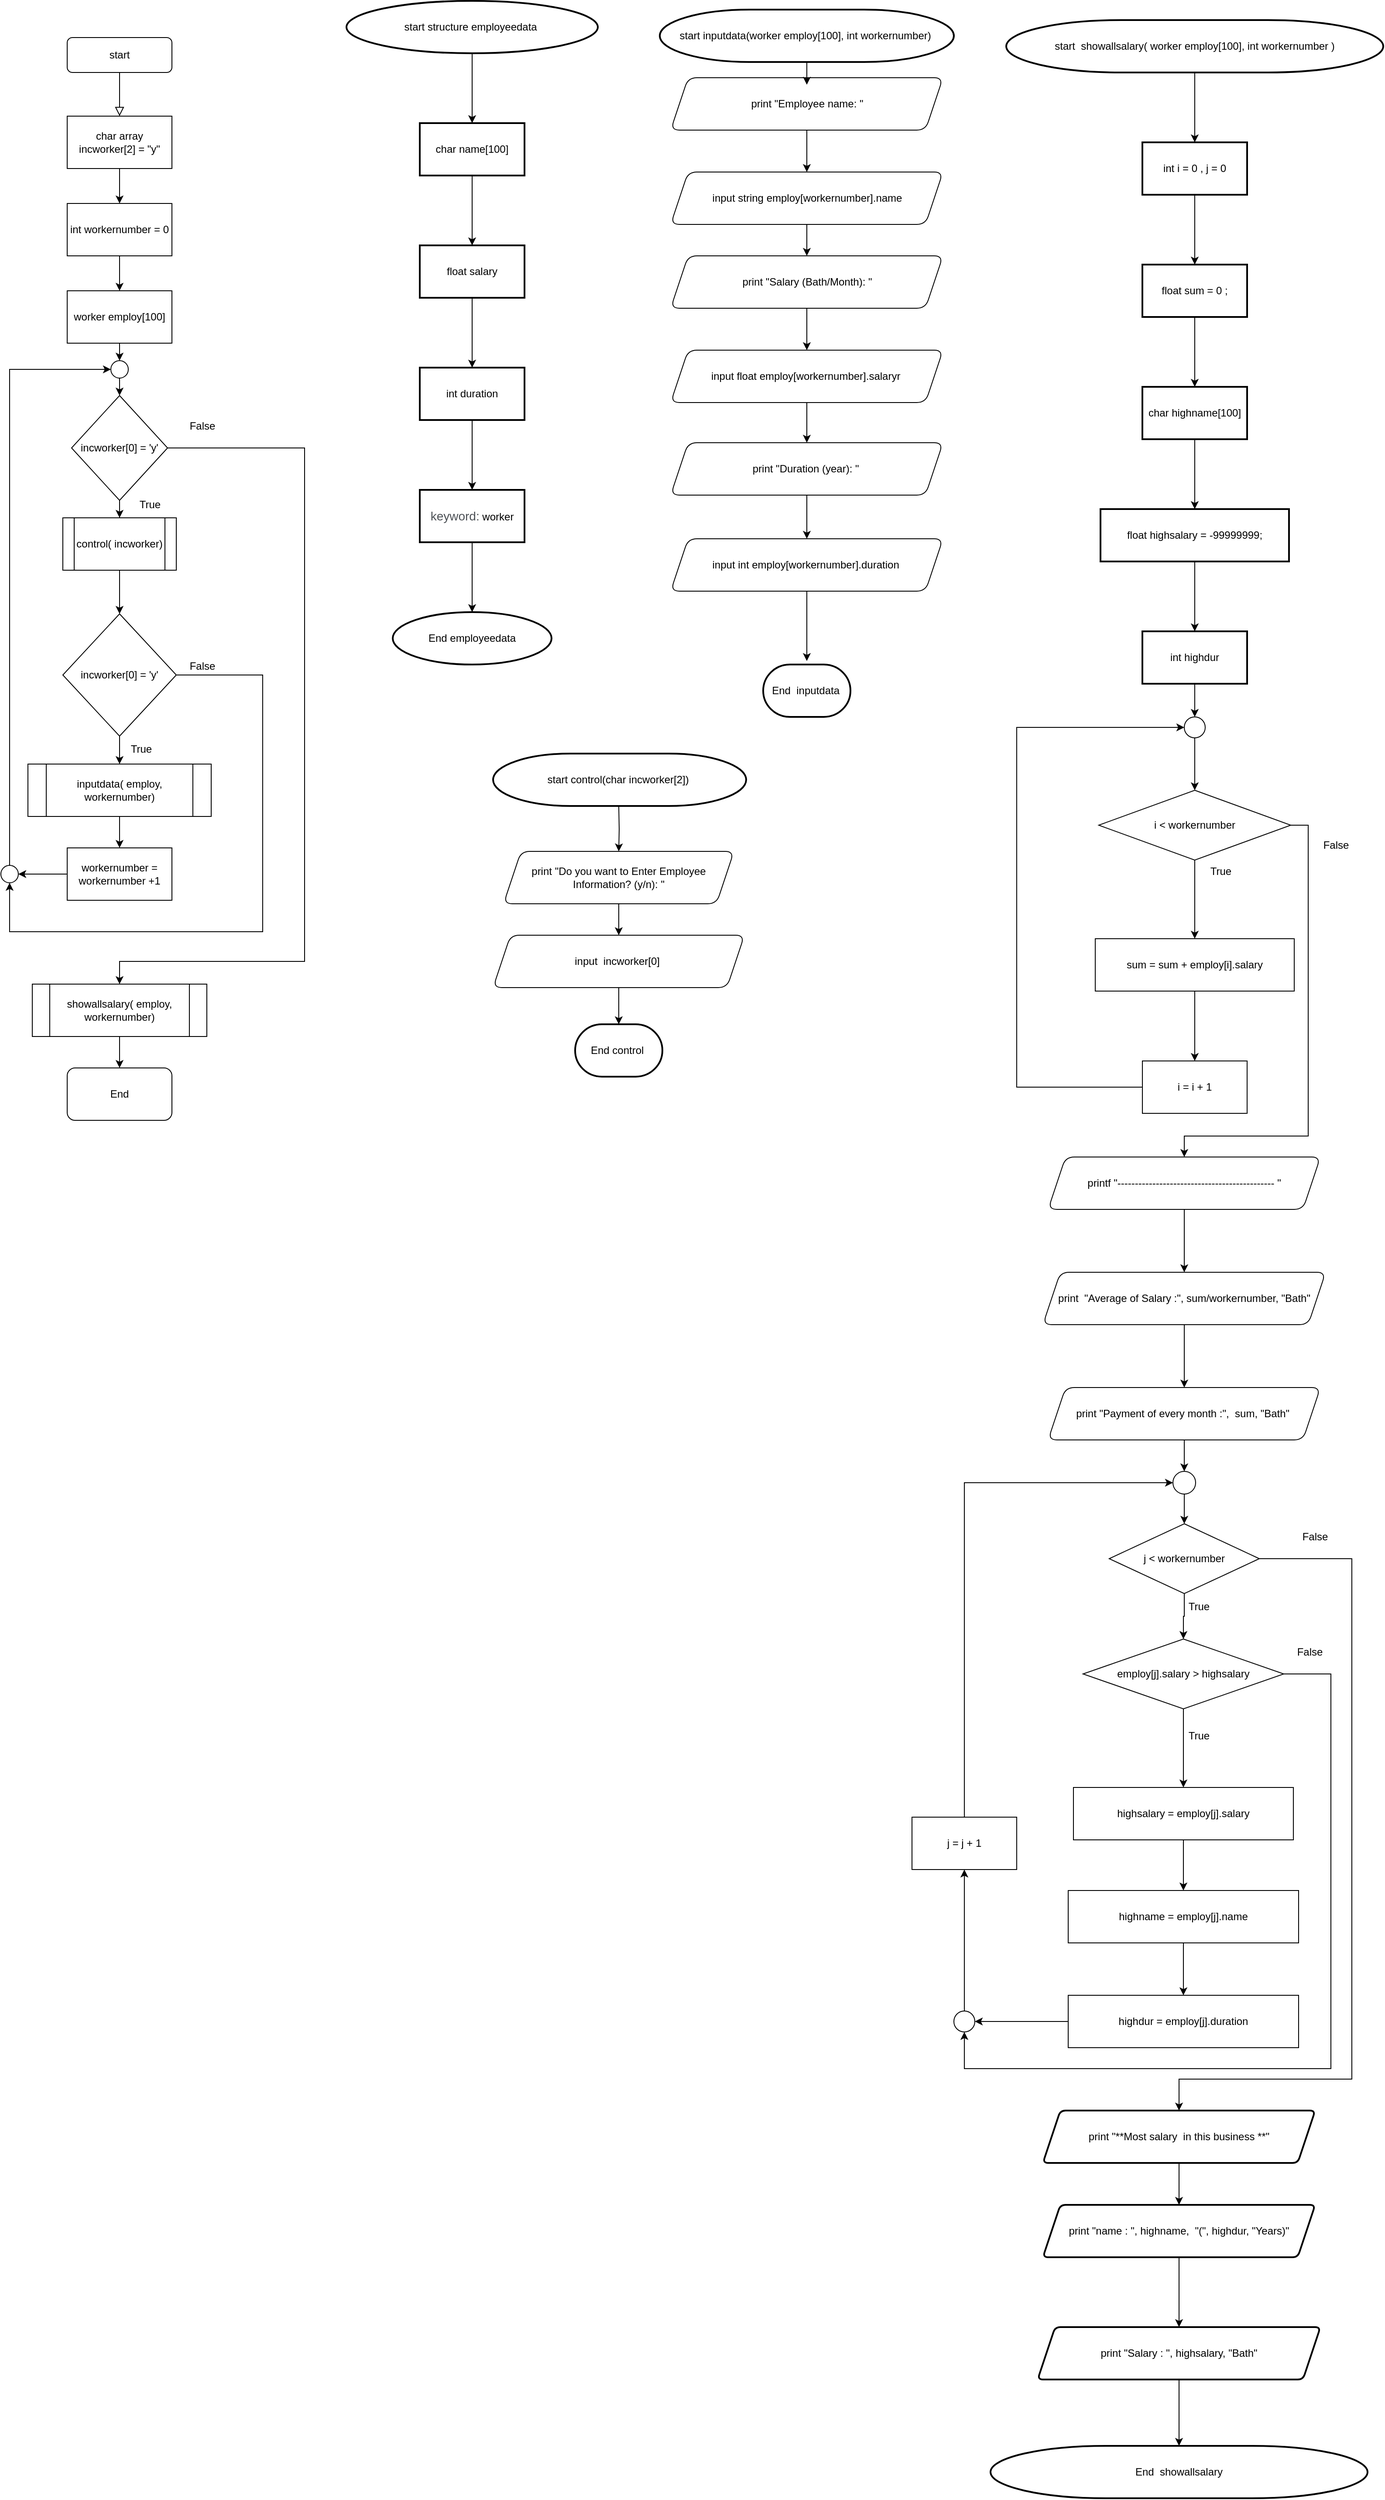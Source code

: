 <mxfile version="20.3.1" type="device"><diagram id="C5RBs43oDa-KdzZeNtuy" name="Page-1"><mxGraphModel dx="3555" dy="1985" grid="1" gridSize="12" guides="1" tooltips="1" connect="1" arrows="1" fold="1" page="1" pageScale="1" pageWidth="827" pageHeight="1169" math="0" shadow="0"><root><mxCell id="WIyWlLk6GJQsqaUBKTNV-0"/><mxCell id="WIyWlLk6GJQsqaUBKTNV-1" parent="WIyWlLk6GJQsqaUBKTNV-0"/><mxCell id="WIyWlLk6GJQsqaUBKTNV-2" value="" style="rounded=0;html=1;jettySize=auto;orthogonalLoop=1;fontSize=11;endArrow=block;endFill=0;endSize=8;strokeWidth=1;shadow=0;labelBackgroundColor=none;edgeStyle=orthogonalEdgeStyle;" parent="WIyWlLk6GJQsqaUBKTNV-1" source="WIyWlLk6GJQsqaUBKTNV-3" edge="1"><mxGeometry relative="1" as="geometry"><mxPoint x="220" y="170" as="targetPoint"/></mxGeometry></mxCell><mxCell id="WIyWlLk6GJQsqaUBKTNV-3" value="start" style="rounded=1;whiteSpace=wrap;html=1;fontSize=12;glass=0;strokeWidth=1;shadow=0;" parent="WIyWlLk6GJQsqaUBKTNV-1" vertex="1"><mxGeometry x="160" y="80" width="120" height="40" as="geometry"/></mxCell><mxCell id="iXYYU69RRla3khhRd6c7-2" value="" style="edgeStyle=orthogonalEdgeStyle;rounded=0;orthogonalLoop=1;jettySize=auto;html=1;" parent="WIyWlLk6GJQsqaUBKTNV-1" source="iXYYU69RRla3khhRd6c7-0" edge="1"><mxGeometry relative="1" as="geometry"><mxPoint x="220" y="270" as="targetPoint"/></mxGeometry></mxCell><mxCell id="iXYYU69RRla3khhRd6c7-0" value="char array incworker[2] = &quot;y&quot;" style="rounded=0;whiteSpace=wrap;html=1;" parent="WIyWlLk6GJQsqaUBKTNV-1" vertex="1"><mxGeometry x="160" y="170" width="120" height="60" as="geometry"/></mxCell><mxCell id="iXYYU69RRla3khhRd6c7-6" value="" style="edgeStyle=orthogonalEdgeStyle;rounded=0;orthogonalLoop=1;jettySize=auto;html=1;" parent="WIyWlLk6GJQsqaUBKTNV-1" source="iXYYU69RRla3khhRd6c7-3" target="iXYYU69RRla3khhRd6c7-5" edge="1"><mxGeometry relative="1" as="geometry"/></mxCell><mxCell id="iXYYU69RRla3khhRd6c7-3" value="int workernumber = 0" style="whiteSpace=wrap;html=1;rounded=0;" parent="WIyWlLk6GJQsqaUBKTNV-1" vertex="1"><mxGeometry x="160" y="270" width="120" height="60" as="geometry"/></mxCell><mxCell id="iXYYU69RRla3khhRd6c7-5" value="worker employ[100]" style="whiteSpace=wrap;html=1;rounded=0;" parent="WIyWlLk6GJQsqaUBKTNV-1" vertex="1"><mxGeometry x="160" y="370" width="120" height="60" as="geometry"/></mxCell><mxCell id="iXYYU69RRla3khhRd6c7-12" value="" style="edgeStyle=orthogonalEdgeStyle;rounded=0;orthogonalLoop=1;jettySize=auto;html=1;" parent="WIyWlLk6GJQsqaUBKTNV-1" source="iXYYU69RRla3khhRd6c7-9" target="iXYYU69RRla3khhRd6c7-11" edge="1"><mxGeometry relative="1" as="geometry"/></mxCell><mxCell id="iXYYU69RRla3khhRd6c7-401" style="edgeStyle=orthogonalEdgeStyle;rounded=0;orthogonalLoop=1;jettySize=auto;html=1;exitX=1;exitY=0.5;exitDx=0;exitDy=0;entryX=0.5;entryY=0;entryDx=0;entryDy=0;" parent="WIyWlLk6GJQsqaUBKTNV-1" source="iXYYU69RRla3khhRd6c7-9" target="iXYYU69RRla3khhRd6c7-380" edge="1"><mxGeometry relative="1" as="geometry"><mxPoint x="230" y="1138" as="targetPoint"/><Array as="points"><mxPoint x="432" y="550"/><mxPoint x="432" y="1138"/><mxPoint x="220" y="1138"/></Array></mxGeometry></mxCell><mxCell id="iXYYU69RRla3khhRd6c7-9" value="incworker[0] = 'y'" style="rhombus;whiteSpace=wrap;html=1;rounded=0;" parent="WIyWlLk6GJQsqaUBKTNV-1" vertex="1"><mxGeometry x="165" y="490" width="110" height="120" as="geometry"/></mxCell><mxCell id="iXYYU69RRla3khhRd6c7-27" value="" style="edgeStyle=orthogonalEdgeStyle;rounded=0;orthogonalLoop=1;jettySize=auto;html=1;" parent="WIyWlLk6GJQsqaUBKTNV-1" source="iXYYU69RRla3khhRd6c7-11" target="iXYYU69RRla3khhRd6c7-26" edge="1"><mxGeometry relative="1" as="geometry"/></mxCell><mxCell id="iXYYU69RRla3khhRd6c7-11" value="control( incworker)" style="shape=process;whiteSpace=wrap;html=1;backgroundOutline=1;rounded=0;" parent="WIyWlLk6GJQsqaUBKTNV-1" vertex="1"><mxGeometry x="155" y="630" width="130" height="60" as="geometry"/></mxCell><mxCell id="iXYYU69RRla3khhRd6c7-17" value="" style="ellipse;whiteSpace=wrap;html=1;" parent="WIyWlLk6GJQsqaUBKTNV-1" vertex="1"><mxGeometry x="210" y="450" width="20" height="20" as="geometry"/></mxCell><mxCell id="iXYYU69RRla3khhRd6c7-19" value="" style="endArrow=classic;html=1;rounded=0;exitX=0.5;exitY=1;exitDx=0;exitDy=0;entryX=0.5;entryY=0;entryDx=0;entryDy=0;" parent="WIyWlLk6GJQsqaUBKTNV-1" source="iXYYU69RRla3khhRd6c7-5" target="iXYYU69RRla3khhRd6c7-17" edge="1"><mxGeometry width="50" height="50" relative="1" as="geometry"><mxPoint x="270" y="480" as="sourcePoint"/><mxPoint x="320" y="430" as="targetPoint"/></mxGeometry></mxCell><mxCell id="iXYYU69RRla3khhRd6c7-20" value="" style="endArrow=classic;html=1;rounded=0;exitX=0.5;exitY=1;exitDx=0;exitDy=0;entryX=0.5;entryY=0;entryDx=0;entryDy=0;" parent="WIyWlLk6GJQsqaUBKTNV-1" source="iXYYU69RRla3khhRd6c7-17" target="iXYYU69RRla3khhRd6c7-9" edge="1"><mxGeometry width="50" height="50" relative="1" as="geometry"><mxPoint x="220" y="550" as="sourcePoint"/><mxPoint x="270" y="500" as="targetPoint"/></mxGeometry></mxCell><mxCell id="iXYYU69RRla3khhRd6c7-29" value="" style="edgeStyle=orthogonalEdgeStyle;rounded=0;orthogonalLoop=1;jettySize=auto;html=1;" parent="WIyWlLk6GJQsqaUBKTNV-1" source="iXYYU69RRla3khhRd6c7-26" target="iXYYU69RRla3khhRd6c7-28" edge="1"><mxGeometry relative="1" as="geometry"/></mxCell><mxCell id="iXYYU69RRla3khhRd6c7-395" style="edgeStyle=orthogonalEdgeStyle;rounded=0;orthogonalLoop=1;jettySize=auto;html=1;exitX=1;exitY=0.5;exitDx=0;exitDy=0;entryX=0.5;entryY=1;entryDx=0;entryDy=0;" parent="WIyWlLk6GJQsqaUBKTNV-1" source="iXYYU69RRla3khhRd6c7-26" target="iXYYU69RRla3khhRd6c7-388" edge="1"><mxGeometry relative="1" as="geometry"><Array as="points"><mxPoint x="384" y="810"/><mxPoint x="384" y="1104"/><mxPoint x="94" y="1104"/></Array></mxGeometry></mxCell><mxCell id="iXYYU69RRla3khhRd6c7-26" value="incworker[0] = 'y'" style="rhombus;whiteSpace=wrap;html=1;rounded=0;" parent="WIyWlLk6GJQsqaUBKTNV-1" vertex="1"><mxGeometry x="155" y="740" width="130" height="140" as="geometry"/></mxCell><mxCell id="iXYYU69RRla3khhRd6c7-372" value="" style="edgeStyle=orthogonalEdgeStyle;rounded=0;orthogonalLoop=1;jettySize=auto;html=1;" parent="WIyWlLk6GJQsqaUBKTNV-1" source="iXYYU69RRla3khhRd6c7-28" target="iXYYU69RRla3khhRd6c7-371" edge="1"><mxGeometry relative="1" as="geometry"/></mxCell><mxCell id="iXYYU69RRla3khhRd6c7-28" value="inputdata( employ, workernumber)" style="shape=process;whiteSpace=wrap;html=1;backgroundOutline=1;rounded=0;" parent="WIyWlLk6GJQsqaUBKTNV-1" vertex="1"><mxGeometry x="115" y="912" width="210" height="60" as="geometry"/></mxCell><mxCell id="iXYYU69RRla3khhRd6c7-394" value="" style="edgeStyle=orthogonalEdgeStyle;rounded=0;orthogonalLoop=1;jettySize=auto;html=1;" parent="WIyWlLk6GJQsqaUBKTNV-1" source="iXYYU69RRla3khhRd6c7-371" target="iXYYU69RRla3khhRd6c7-388" edge="1"><mxGeometry relative="1" as="geometry"/></mxCell><mxCell id="iXYYU69RRla3khhRd6c7-371" value="workernumber = workernumber +1" style="whiteSpace=wrap;html=1;rounded=0;" parent="WIyWlLk6GJQsqaUBKTNV-1" vertex="1"><mxGeometry x="160" y="1008" width="120" height="60" as="geometry"/></mxCell><mxCell id="iXYYU69RRla3khhRd6c7-383" value="" style="edgeStyle=orthogonalEdgeStyle;rounded=0;orthogonalLoop=1;jettySize=auto;html=1;" parent="WIyWlLk6GJQsqaUBKTNV-1" source="iXYYU69RRla3khhRd6c7-380" target="iXYYU69RRla3khhRd6c7-382" edge="1"><mxGeometry relative="1" as="geometry"/></mxCell><mxCell id="iXYYU69RRla3khhRd6c7-380" value="showallsalary( employ, workernumber)" style="shape=process;whiteSpace=wrap;html=1;backgroundOutline=1;" parent="WIyWlLk6GJQsqaUBKTNV-1" vertex="1"><mxGeometry x="120" y="1164" width="200" height="60" as="geometry"/></mxCell><mxCell id="iXYYU69RRla3khhRd6c7-382" value="End" style="rounded=1;whiteSpace=wrap;html=1;" parent="WIyWlLk6GJQsqaUBKTNV-1" vertex="1"><mxGeometry x="160" y="1260" width="120" height="60" as="geometry"/></mxCell><mxCell id="iXYYU69RRla3khhRd6c7-396" style="edgeStyle=orthogonalEdgeStyle;rounded=0;orthogonalLoop=1;jettySize=auto;html=1;exitX=0.5;exitY=0;exitDx=0;exitDy=0;entryX=0;entryY=0.5;entryDx=0;entryDy=0;" parent="WIyWlLk6GJQsqaUBKTNV-1" source="iXYYU69RRla3khhRd6c7-388" target="iXYYU69RRla3khhRd6c7-17" edge="1"><mxGeometry relative="1" as="geometry"/></mxCell><mxCell id="iXYYU69RRla3khhRd6c7-388" value="" style="ellipse;whiteSpace=wrap;html=1;" parent="WIyWlLk6GJQsqaUBKTNV-1" vertex="1"><mxGeometry x="84" y="1028" width="20" height="20" as="geometry"/></mxCell><mxCell id="iXYYU69RRla3khhRd6c7-407" value="" style="edgeStyle=orthogonalEdgeStyle;rounded=0;orthogonalLoop=1;jettySize=auto;html=1;" parent="WIyWlLk6GJQsqaUBKTNV-1" target="iXYYU69RRla3khhRd6c7-406" edge="1"><mxGeometry relative="1" as="geometry"><mxPoint x="792" y="960" as="sourcePoint"/></mxGeometry></mxCell><mxCell id="iXYYU69RRla3khhRd6c7-409" value="" style="edgeStyle=orthogonalEdgeStyle;rounded=0;orthogonalLoop=1;jettySize=auto;html=1;" parent="WIyWlLk6GJQsqaUBKTNV-1" source="iXYYU69RRla3khhRd6c7-406" target="iXYYU69RRla3khhRd6c7-408" edge="1"><mxGeometry relative="1" as="geometry"/></mxCell><mxCell id="iXYYU69RRla3khhRd6c7-406" value="print &quot;Do you want to Enter Employee Information? (y/n): &quot;" style="shape=parallelogram;perimeter=parallelogramPerimeter;whiteSpace=wrap;html=1;fixedSize=1;rounded=1;" parent="WIyWlLk6GJQsqaUBKTNV-1" vertex="1"><mxGeometry x="660" y="1012" width="264" height="60" as="geometry"/></mxCell><mxCell id="iXYYU69RRla3khhRd6c7-411" value="" style="edgeStyle=orthogonalEdgeStyle;rounded=0;orthogonalLoop=1;jettySize=auto;html=1;" parent="WIyWlLk6GJQsqaUBKTNV-1" source="iXYYU69RRla3khhRd6c7-408" edge="1"><mxGeometry relative="1" as="geometry"><mxPoint x="792" y="1210" as="targetPoint"/></mxGeometry></mxCell><mxCell id="iXYYU69RRla3khhRd6c7-408" value="input&amp;nbsp; incworker[0]&amp;nbsp;" style="shape=parallelogram;perimeter=parallelogramPerimeter;whiteSpace=wrap;html=1;fixedSize=1;rounded=1;" parent="WIyWlLk6GJQsqaUBKTNV-1" vertex="1"><mxGeometry x="648" y="1108" width="288" height="60" as="geometry"/></mxCell><mxCell id="iXYYU69RRla3khhRd6c7-424" value="" style="edgeStyle=orthogonalEdgeStyle;rounded=0;orthogonalLoop=1;jettySize=auto;html=1;" parent="WIyWlLk6GJQsqaUBKTNV-1" source="iXYYU69RRla3khhRd6c7-415" target="iXYYU69RRla3khhRd6c7-419" edge="1"><mxGeometry relative="1" as="geometry"/></mxCell><mxCell id="iXYYU69RRla3khhRd6c7-415" value="&lt;span style=&quot;&quot;&gt;&#9;&lt;/span&gt;print &quot;Employee name: &quot;" style="shape=parallelogram;perimeter=parallelogramPerimeter;whiteSpace=wrap;html=1;fixedSize=1;rounded=1;" parent="WIyWlLk6GJQsqaUBKTNV-1" vertex="1"><mxGeometry x="851.5" y="126" width="312" height="60" as="geometry"/></mxCell><mxCell id="iXYYU69RRla3khhRd6c7-425" value="" style="edgeStyle=orthogonalEdgeStyle;rounded=0;orthogonalLoop=1;jettySize=auto;html=1;" parent="WIyWlLk6GJQsqaUBKTNV-1" source="iXYYU69RRla3khhRd6c7-419" target="iXYYU69RRla3khhRd6c7-420" edge="1"><mxGeometry relative="1" as="geometry"/></mxCell><mxCell id="iXYYU69RRla3khhRd6c7-419" value="input string employ[workernumber].name" style="shape=parallelogram;perimeter=parallelogramPerimeter;whiteSpace=wrap;html=1;fixedSize=1;rounded=1;" parent="WIyWlLk6GJQsqaUBKTNV-1" vertex="1"><mxGeometry x="851.5" y="234" width="312" height="60" as="geometry"/></mxCell><mxCell id="iXYYU69RRla3khhRd6c7-426" value="" style="edgeStyle=orthogonalEdgeStyle;rounded=0;orthogonalLoop=1;jettySize=auto;html=1;" parent="WIyWlLk6GJQsqaUBKTNV-1" source="iXYYU69RRla3khhRd6c7-420" target="iXYYU69RRla3khhRd6c7-421" edge="1"><mxGeometry relative="1" as="geometry"/></mxCell><mxCell id="iXYYU69RRla3khhRd6c7-420" value="&lt;span style=&quot;&quot;&gt;&#9;&lt;/span&gt;print &quot;Salary (Bath/Month): &quot;" style="shape=parallelogram;perimeter=parallelogramPerimeter;whiteSpace=wrap;html=1;fixedSize=1;rounded=1;" parent="WIyWlLk6GJQsqaUBKTNV-1" vertex="1"><mxGeometry x="851.5" y="330" width="312" height="60" as="geometry"/></mxCell><mxCell id="iXYYU69RRla3khhRd6c7-427" value="" style="edgeStyle=orthogonalEdgeStyle;rounded=0;orthogonalLoop=1;jettySize=auto;html=1;" parent="WIyWlLk6GJQsqaUBKTNV-1" source="iXYYU69RRla3khhRd6c7-421" target="iXYYU69RRla3khhRd6c7-422" edge="1"><mxGeometry relative="1" as="geometry"/></mxCell><mxCell id="iXYYU69RRla3khhRd6c7-421" value="input float employ[workernumber].salaryr&amp;nbsp;" style="shape=parallelogram;perimeter=parallelogramPerimeter;whiteSpace=wrap;html=1;fixedSize=1;rounded=1;" parent="WIyWlLk6GJQsqaUBKTNV-1" vertex="1"><mxGeometry x="851.5" y="438" width="312" height="60" as="geometry"/></mxCell><mxCell id="iXYYU69RRla3khhRd6c7-428" value="" style="edgeStyle=orthogonalEdgeStyle;rounded=0;orthogonalLoop=1;jettySize=auto;html=1;" parent="WIyWlLk6GJQsqaUBKTNV-1" source="iXYYU69RRla3khhRd6c7-422" target="iXYYU69RRla3khhRd6c7-423" edge="1"><mxGeometry relative="1" as="geometry"/></mxCell><mxCell id="iXYYU69RRla3khhRd6c7-422" value="&lt;span style=&quot;&quot;&gt;&#9;&lt;/span&gt;print &quot;Duration (year): &quot;&amp;nbsp;" style="shape=parallelogram;perimeter=parallelogramPerimeter;whiteSpace=wrap;html=1;fixedSize=1;rounded=1;" parent="WIyWlLk6GJQsqaUBKTNV-1" vertex="1"><mxGeometry x="851.5" y="544" width="312" height="60" as="geometry"/></mxCell><mxCell id="iXYYU69RRla3khhRd6c7-430" value="" style="edgeStyle=orthogonalEdgeStyle;rounded=0;orthogonalLoop=1;jettySize=auto;html=1;" parent="WIyWlLk6GJQsqaUBKTNV-1" source="iXYYU69RRla3khhRd6c7-423" edge="1"><mxGeometry relative="1" as="geometry"><mxPoint x="1007.5" y="794" as="targetPoint"/></mxGeometry></mxCell><mxCell id="iXYYU69RRla3khhRd6c7-423" value="input int employ[workernumber].duration&amp;nbsp;" style="shape=parallelogram;perimeter=parallelogramPerimeter;whiteSpace=wrap;html=1;fixedSize=1;rounded=1;" parent="WIyWlLk6GJQsqaUBKTNV-1" vertex="1"><mxGeometry x="851.5" y="654" width="312" height="60" as="geometry"/></mxCell><mxCell id="iXYYU69RRla3khhRd6c7-431" value="End&amp;nbsp;&amp;nbsp;inputdata&amp;nbsp;" style="strokeWidth=2;html=1;shape=mxgraph.flowchart.terminator;whiteSpace=wrap;" parent="WIyWlLk6GJQsqaUBKTNV-1" vertex="1"><mxGeometry x="957.5" y="798" width="100" height="60" as="geometry"/></mxCell><mxCell id="iXYYU69RRla3khhRd6c7-442" value="" style="edgeStyle=orthogonalEdgeStyle;rounded=0;orthogonalLoop=1;jettySize=auto;html=1;" parent="WIyWlLk6GJQsqaUBKTNV-1" source="iXYYU69RRla3khhRd6c7-432" edge="1"><mxGeometry relative="1" as="geometry"><mxPoint x="1007.5" y="134" as="targetPoint"/></mxGeometry></mxCell><mxCell id="iXYYU69RRla3khhRd6c7-432" value="start&amp;nbsp;inputdata(worker employ[100], int workernumber)&amp;nbsp;" style="strokeWidth=2;html=1;shape=mxgraph.flowchart.terminator;whiteSpace=wrap;" parent="WIyWlLk6GJQsqaUBKTNV-1" vertex="1"><mxGeometry x="839" y="48" width="337" height="60" as="geometry"/></mxCell><mxCell id="iXYYU69RRla3khhRd6c7-433" value="start&amp;nbsp;control(char incworker[2])&amp;nbsp;" style="strokeWidth=2;html=1;shape=mxgraph.flowchart.terminator;whiteSpace=wrap;" parent="WIyWlLk6GJQsqaUBKTNV-1" vertex="1"><mxGeometry x="648" y="900" width="290" height="60" as="geometry"/></mxCell><mxCell id="iXYYU69RRla3khhRd6c7-434" value="End control&amp;nbsp;" style="strokeWidth=2;html=1;shape=mxgraph.flowchart.terminator;whiteSpace=wrap;" parent="WIyWlLk6GJQsqaUBKTNV-1" vertex="1"><mxGeometry x="742" y="1210" width="100" height="60" as="geometry"/></mxCell><mxCell id="iXYYU69RRla3khhRd6c7-447" value="" style="edgeStyle=orthogonalEdgeStyle;rounded=0;orthogonalLoop=1;jettySize=auto;html=1;" parent="WIyWlLk6GJQsqaUBKTNV-1" source="iXYYU69RRla3khhRd6c7-445" target="iXYYU69RRla3khhRd6c7-446" edge="1"><mxGeometry relative="1" as="geometry"/></mxCell><mxCell id="iXYYU69RRla3khhRd6c7-445" value="start&amp;nbsp;&lt;span style=&quot;color: rgba(0, 0, 0, 0); font-family: monospace; font-size: 0px; text-align: start;&quot;&gt;%3CmxGraphModel%3E%3Croot%3E%3CmxCell%20id%3D%220%22%2F%3E%3CmxCell%20id%3D%221%22%20parent%3D%220%22%2F%3E%3CmxCell%20id%3D%222%22%20value%3D%22start%26amp%3Bnbsp%3Binputdata(worker%20employ%5B100%5D%2C%20int%20workernumber)%26amp%3Bnbsp%3B%22%20style%3D%22strokeWidth%3D2%3Bhtml%3D1%3Bshape%3Dmxgraph.flowchart.terminator%3BwhiteSpace%3Dwrap%3B%22%20vertex%3D%221%22%20parent%3D%221%22%3E%3CmxGeometry%20x%3D%22743.5%22%20y%3D%2270%22%20width%3D%22337%22%20height%3D%2260%22%20as%3D%22geometry%22%2F%3E%3C%2FmxCell%3E%3C%2Froot%3E%3C%2FmxGraphModel%3E&lt;/span&gt;&amp;nbsp;showallsalary( worker employ[100], int workernumber )" style="strokeWidth=2;html=1;shape=mxgraph.flowchart.terminator;whiteSpace=wrap;" parent="WIyWlLk6GJQsqaUBKTNV-1" vertex="1"><mxGeometry x="1236" y="60" width="432" height="60" as="geometry"/></mxCell><mxCell id="iXYYU69RRla3khhRd6c7-449" value="" style="edgeStyle=orthogonalEdgeStyle;rounded=0;orthogonalLoop=1;jettySize=auto;html=1;" parent="WIyWlLk6GJQsqaUBKTNV-1" source="iXYYU69RRla3khhRd6c7-446" target="iXYYU69RRla3khhRd6c7-448" edge="1"><mxGeometry relative="1" as="geometry"/></mxCell><mxCell id="iXYYU69RRla3khhRd6c7-446" value="int i = 0 , j = 0" style="whiteSpace=wrap;html=1;strokeWidth=2;" parent="WIyWlLk6GJQsqaUBKTNV-1" vertex="1"><mxGeometry x="1392" y="200" width="120" height="60" as="geometry"/></mxCell><mxCell id="iXYYU69RRla3khhRd6c7-451" value="" style="edgeStyle=orthogonalEdgeStyle;rounded=0;orthogonalLoop=1;jettySize=auto;html=1;" parent="WIyWlLk6GJQsqaUBKTNV-1" source="iXYYU69RRla3khhRd6c7-448" target="iXYYU69RRla3khhRd6c7-450" edge="1"><mxGeometry relative="1" as="geometry"/></mxCell><mxCell id="iXYYU69RRla3khhRd6c7-448" value="float sum = 0 ;" style="whiteSpace=wrap;html=1;strokeWidth=2;" parent="WIyWlLk6GJQsqaUBKTNV-1" vertex="1"><mxGeometry x="1392" y="340" width="120" height="60" as="geometry"/></mxCell><mxCell id="iXYYU69RRla3khhRd6c7-453" value="" style="edgeStyle=orthogonalEdgeStyle;rounded=0;orthogonalLoop=1;jettySize=auto;html=1;" parent="WIyWlLk6GJQsqaUBKTNV-1" source="iXYYU69RRla3khhRd6c7-450" target="iXYYU69RRla3khhRd6c7-452" edge="1"><mxGeometry relative="1" as="geometry"/></mxCell><mxCell id="iXYYU69RRla3khhRd6c7-450" value="char highname[100]" style="whiteSpace=wrap;html=1;strokeWidth=2;" parent="WIyWlLk6GJQsqaUBKTNV-1" vertex="1"><mxGeometry x="1392" y="480" width="120" height="60" as="geometry"/></mxCell><mxCell id="iXYYU69RRla3khhRd6c7-455" value="" style="edgeStyle=orthogonalEdgeStyle;rounded=0;orthogonalLoop=1;jettySize=auto;html=1;" parent="WIyWlLk6GJQsqaUBKTNV-1" source="iXYYU69RRla3khhRd6c7-452" target="iXYYU69RRla3khhRd6c7-454" edge="1"><mxGeometry relative="1" as="geometry"/></mxCell><mxCell id="iXYYU69RRla3khhRd6c7-452" value="float highsalary = -99999999;" style="whiteSpace=wrap;html=1;strokeWidth=2;" parent="WIyWlLk6GJQsqaUBKTNV-1" vertex="1"><mxGeometry x="1344" y="620" width="216" height="60" as="geometry"/></mxCell><mxCell id="iXYYU69RRla3khhRd6c7-457" value="" style="edgeStyle=orthogonalEdgeStyle;rounded=0;orthogonalLoop=1;jettySize=auto;html=1;" parent="WIyWlLk6GJQsqaUBKTNV-1" source="iXYYU69RRla3khhRd6c7-454" target="iXYYU69RRla3khhRd6c7-456" edge="1"><mxGeometry relative="1" as="geometry"/></mxCell><mxCell id="iXYYU69RRla3khhRd6c7-454" value="int highdur" style="whiteSpace=wrap;html=1;strokeWidth=2;" parent="WIyWlLk6GJQsqaUBKTNV-1" vertex="1"><mxGeometry x="1392" y="760" width="120" height="60" as="geometry"/></mxCell><mxCell id="iXYYU69RRla3khhRd6c7-459" value="" style="edgeStyle=orthogonalEdgeStyle;rounded=0;orthogonalLoop=1;jettySize=auto;html=1;" parent="WIyWlLk6GJQsqaUBKTNV-1" source="iXYYU69RRla3khhRd6c7-456" target="iXYYU69RRla3khhRd6c7-458" edge="1"><mxGeometry relative="1" as="geometry"/></mxCell><mxCell id="iXYYU69RRla3khhRd6c7-456" value="" style="ellipse;whiteSpace=wrap;html=1;aspect=fixed;" parent="WIyWlLk6GJQsqaUBKTNV-1" vertex="1"><mxGeometry x="1440" y="858" width="24" height="24" as="geometry"/></mxCell><mxCell id="iXYYU69RRla3khhRd6c7-462" value="" style="edgeStyle=orthogonalEdgeStyle;rounded=0;orthogonalLoop=1;jettySize=auto;html=1;" parent="WIyWlLk6GJQsqaUBKTNV-1" source="iXYYU69RRla3khhRd6c7-458" target="iXYYU69RRla3khhRd6c7-461" edge="1"><mxGeometry relative="1" as="geometry"/></mxCell><mxCell id="iXYYU69RRla3khhRd6c7-468" style="edgeStyle=orthogonalEdgeStyle;rounded=0;orthogonalLoop=1;jettySize=auto;html=1;exitX=1;exitY=0.5;exitDx=0;exitDy=0;entryX=0.5;entryY=0;entryDx=0;entryDy=0;" parent="WIyWlLk6GJQsqaUBKTNV-1" source="iXYYU69RRla3khhRd6c7-458" target="iXYYU69RRla3khhRd6c7-467" edge="1"><mxGeometry relative="1" as="geometry"><Array as="points"><mxPoint x="1582" y="982"/><mxPoint x="1582" y="1338"/><mxPoint x="1440" y="1338"/></Array></mxGeometry></mxCell><mxCell id="iXYYU69RRla3khhRd6c7-458" value="i &amp;lt; workernumber" style="rhombus;whiteSpace=wrap;html=1;" parent="WIyWlLk6GJQsqaUBKTNV-1" vertex="1"><mxGeometry x="1342" y="942" width="220" height="80" as="geometry"/></mxCell><mxCell id="iXYYU69RRla3khhRd6c7-464" value="" style="edgeStyle=orthogonalEdgeStyle;rounded=0;orthogonalLoop=1;jettySize=auto;html=1;" parent="WIyWlLk6GJQsqaUBKTNV-1" source="iXYYU69RRla3khhRd6c7-461" target="iXYYU69RRla3khhRd6c7-463" edge="1"><mxGeometry relative="1" as="geometry"/></mxCell><mxCell id="iXYYU69RRla3khhRd6c7-461" value="sum = sum + employ[i].salary" style="whiteSpace=wrap;html=1;" parent="WIyWlLk6GJQsqaUBKTNV-1" vertex="1"><mxGeometry x="1338" y="1112" width="228" height="60" as="geometry"/></mxCell><mxCell id="iXYYU69RRla3khhRd6c7-466" style="edgeStyle=orthogonalEdgeStyle;rounded=0;orthogonalLoop=1;jettySize=auto;html=1;exitX=0;exitY=0.5;exitDx=0;exitDy=0;entryX=0;entryY=0.5;entryDx=0;entryDy=0;" parent="WIyWlLk6GJQsqaUBKTNV-1" source="iXYYU69RRla3khhRd6c7-463" target="iXYYU69RRla3khhRd6c7-456" edge="1"><mxGeometry relative="1" as="geometry"><Array as="points"><mxPoint x="1248" y="1282"/><mxPoint x="1248" y="870"/></Array></mxGeometry></mxCell><mxCell id="iXYYU69RRla3khhRd6c7-463" value="i = i + 1" style="whiteSpace=wrap;html=1;" parent="WIyWlLk6GJQsqaUBKTNV-1" vertex="1"><mxGeometry x="1392" y="1252" width="120" height="60" as="geometry"/></mxCell><mxCell id="iXYYU69RRla3khhRd6c7-470" value="" style="edgeStyle=orthogonalEdgeStyle;rounded=0;orthogonalLoop=1;jettySize=auto;html=1;" parent="WIyWlLk6GJQsqaUBKTNV-1" source="iXYYU69RRla3khhRd6c7-467" target="iXYYU69RRla3khhRd6c7-469" edge="1"><mxGeometry relative="1" as="geometry"/></mxCell><mxCell id="iXYYU69RRla3khhRd6c7-467" value="&lt;span style=&quot;&quot;&gt;&#9;&lt;/span&gt;printf &quot;--------------------------------------------- &quot;" style="shape=parallelogram;perimeter=parallelogramPerimeter;whiteSpace=wrap;html=1;fixedSize=1;rounded=1;" parent="WIyWlLk6GJQsqaUBKTNV-1" vertex="1"><mxGeometry x="1284" y="1362" width="312" height="60" as="geometry"/></mxCell><mxCell id="iXYYU69RRla3khhRd6c7-472" value="" style="edgeStyle=orthogonalEdgeStyle;rounded=0;orthogonalLoop=1;jettySize=auto;html=1;" parent="WIyWlLk6GJQsqaUBKTNV-1" source="iXYYU69RRla3khhRd6c7-469" target="iXYYU69RRla3khhRd6c7-471" edge="1"><mxGeometry relative="1" as="geometry"/></mxCell><mxCell id="iXYYU69RRla3khhRd6c7-469" value="print&amp;nbsp; &quot;Average of Salary :&quot;, sum/workernumber, &quot;Bath&quot;" style="shape=parallelogram;perimeter=parallelogramPerimeter;whiteSpace=wrap;html=1;fixedSize=1;rounded=1;" parent="WIyWlLk6GJQsqaUBKTNV-1" vertex="1"><mxGeometry x="1278" y="1494" width="324" height="60" as="geometry"/></mxCell><mxCell id="iXYYU69RRla3khhRd6c7-474" value="" style="edgeStyle=orthogonalEdgeStyle;rounded=0;orthogonalLoop=1;jettySize=auto;html=1;" parent="WIyWlLk6GJQsqaUBKTNV-1" source="iXYYU69RRla3khhRd6c7-471" target="iXYYU69RRla3khhRd6c7-473" edge="1"><mxGeometry relative="1" as="geometry"/></mxCell><mxCell id="iXYYU69RRla3khhRd6c7-471" value="print &quot;Payment of every month :&quot;,&amp;nbsp; sum, &quot;Bath&quot;&amp;nbsp;" style="shape=parallelogram;perimeter=parallelogramPerimeter;whiteSpace=wrap;html=1;fixedSize=1;rounded=1;" parent="WIyWlLk6GJQsqaUBKTNV-1" vertex="1"><mxGeometry x="1284" y="1626" width="312" height="60" as="geometry"/></mxCell><mxCell id="iXYYU69RRla3khhRd6c7-476" value="" style="edgeStyle=orthogonalEdgeStyle;rounded=0;orthogonalLoop=1;jettySize=auto;html=1;" parent="WIyWlLk6GJQsqaUBKTNV-1" source="iXYYU69RRla3khhRd6c7-473" target="iXYYU69RRla3khhRd6c7-475" edge="1"><mxGeometry relative="1" as="geometry"/></mxCell><mxCell id="iXYYU69RRla3khhRd6c7-473" value="" style="ellipse;whiteSpace=wrap;html=1;aspect=fixed;" parent="WIyWlLk6GJQsqaUBKTNV-1" vertex="1"><mxGeometry x="1427" y="1722" width="26" height="26" as="geometry"/></mxCell><mxCell id="iXYYU69RRla3khhRd6c7-480" value="" style="edgeStyle=orthogonalEdgeStyle;rounded=0;orthogonalLoop=1;jettySize=auto;html=1;" parent="WIyWlLk6GJQsqaUBKTNV-1" source="iXYYU69RRla3khhRd6c7-475" target="iXYYU69RRla3khhRd6c7-479" edge="1"><mxGeometry relative="1" as="geometry"/></mxCell><mxCell id="iXYYU69RRla3khhRd6c7-497" style="edgeStyle=orthogonalEdgeStyle;rounded=0;orthogonalLoop=1;jettySize=auto;html=1;exitX=1;exitY=0.5;exitDx=0;exitDy=0;entryX=0.5;entryY=0;entryDx=0;entryDy=0;" parent="WIyWlLk6GJQsqaUBKTNV-1" source="iXYYU69RRla3khhRd6c7-475" edge="1"><mxGeometry relative="1" as="geometry"><mxPoint x="1434" y="2454.0" as="targetPoint"/><Array as="points"><mxPoint x="1632" y="1822"/><mxPoint x="1632" y="2418"/><mxPoint x="1434" y="2418"/></Array></mxGeometry></mxCell><mxCell id="iXYYU69RRla3khhRd6c7-475" value="j &amp;lt; workernumber" style="rhombus;whiteSpace=wrap;html=1;" parent="WIyWlLk6GJQsqaUBKTNV-1" vertex="1"><mxGeometry x="1354" y="1782" width="172" height="80" as="geometry"/></mxCell><mxCell id="iXYYU69RRla3khhRd6c7-482" value="" style="edgeStyle=orthogonalEdgeStyle;rounded=0;orthogonalLoop=1;jettySize=auto;html=1;" parent="WIyWlLk6GJQsqaUBKTNV-1" source="iXYYU69RRla3khhRd6c7-479" target="iXYYU69RRla3khhRd6c7-481" edge="1"><mxGeometry relative="1" as="geometry"/></mxCell><mxCell id="iXYYU69RRla3khhRd6c7-492" style="edgeStyle=orthogonalEdgeStyle;rounded=0;orthogonalLoop=1;jettySize=auto;html=1;entryX=0.5;entryY=1;entryDx=0;entryDy=0;" parent="WIyWlLk6GJQsqaUBKTNV-1" source="iXYYU69RRla3khhRd6c7-479" target="iXYYU69RRla3khhRd6c7-489" edge="1"><mxGeometry relative="1" as="geometry"><Array as="points"><mxPoint x="1608" y="1954"/><mxPoint x="1608" y="2406"/><mxPoint x="1188" y="2406"/></Array></mxGeometry></mxCell><mxCell id="iXYYU69RRla3khhRd6c7-479" value="employ[j].salary &amp;gt; highsalary" style="rhombus;whiteSpace=wrap;html=1;" parent="WIyWlLk6GJQsqaUBKTNV-1" vertex="1"><mxGeometry x="1324" y="1914" width="230" height="80" as="geometry"/></mxCell><mxCell id="iXYYU69RRla3khhRd6c7-484" value="" style="edgeStyle=orthogonalEdgeStyle;rounded=0;orthogonalLoop=1;jettySize=auto;html=1;" parent="WIyWlLk6GJQsqaUBKTNV-1" source="iXYYU69RRla3khhRd6c7-481" target="iXYYU69RRla3khhRd6c7-483" edge="1"><mxGeometry relative="1" as="geometry"/></mxCell><mxCell id="iXYYU69RRla3khhRd6c7-481" value="highsalary = employ[j].salary" style="whiteSpace=wrap;html=1;" parent="WIyWlLk6GJQsqaUBKTNV-1" vertex="1"><mxGeometry x="1313" y="2084" width="252" height="60" as="geometry"/></mxCell><mxCell id="iXYYU69RRla3khhRd6c7-486" value="" style="edgeStyle=orthogonalEdgeStyle;rounded=0;orthogonalLoop=1;jettySize=auto;html=1;" parent="WIyWlLk6GJQsqaUBKTNV-1" source="iXYYU69RRla3khhRd6c7-483" target="iXYYU69RRla3khhRd6c7-485" edge="1"><mxGeometry relative="1" as="geometry"/></mxCell><mxCell id="iXYYU69RRla3khhRd6c7-483" value="highname = employ[j].name" style="whiteSpace=wrap;html=1;" parent="WIyWlLk6GJQsqaUBKTNV-1" vertex="1"><mxGeometry x="1307" y="2202" width="264" height="60" as="geometry"/></mxCell><mxCell id="iXYYU69RRla3khhRd6c7-490" value="" style="edgeStyle=orthogonalEdgeStyle;rounded=0;orthogonalLoop=1;jettySize=auto;html=1;" parent="WIyWlLk6GJQsqaUBKTNV-1" source="iXYYU69RRla3khhRd6c7-485" target="iXYYU69RRla3khhRd6c7-489" edge="1"><mxGeometry relative="1" as="geometry"/></mxCell><mxCell id="iXYYU69RRla3khhRd6c7-485" value="highdur = employ[j].duration" style="whiteSpace=wrap;html=1;" parent="WIyWlLk6GJQsqaUBKTNV-1" vertex="1"><mxGeometry x="1307" y="2322" width="264" height="60" as="geometry"/></mxCell><mxCell id="iXYYU69RRla3khhRd6c7-493" style="edgeStyle=orthogonalEdgeStyle;rounded=0;orthogonalLoop=1;jettySize=auto;html=1;exitX=0.5;exitY=0;exitDx=0;exitDy=0;entryX=0;entryY=0.5;entryDx=0;entryDy=0;" parent="WIyWlLk6GJQsqaUBKTNV-1" source="iXYYU69RRla3khhRd6c7-487" target="iXYYU69RRla3khhRd6c7-473" edge="1"><mxGeometry relative="1" as="geometry"/></mxCell><mxCell id="iXYYU69RRla3khhRd6c7-487" value="j = j + 1" style="rounded=0;whiteSpace=wrap;html=1;" parent="WIyWlLk6GJQsqaUBKTNV-1" vertex="1"><mxGeometry x="1128" y="2118" width="120" height="60" as="geometry"/></mxCell><mxCell id="iXYYU69RRla3khhRd6c7-491" style="edgeStyle=orthogonalEdgeStyle;rounded=0;orthogonalLoop=1;jettySize=auto;html=1;entryX=0.5;entryY=1;entryDx=0;entryDy=0;" parent="WIyWlLk6GJQsqaUBKTNV-1" source="iXYYU69RRla3khhRd6c7-489" target="iXYYU69RRla3khhRd6c7-487" edge="1"><mxGeometry relative="1" as="geometry"/></mxCell><mxCell id="iXYYU69RRla3khhRd6c7-489" value="" style="ellipse;whiteSpace=wrap;html=1;aspect=fixed;" parent="WIyWlLk6GJQsqaUBKTNV-1" vertex="1"><mxGeometry x="1176" y="2340" width="24" height="24" as="geometry"/></mxCell><mxCell id="iXYYU69RRla3khhRd6c7-501" value="" style="edgeStyle=orthogonalEdgeStyle;rounded=0;orthogonalLoop=1;jettySize=auto;html=1;" parent="WIyWlLk6GJQsqaUBKTNV-1" source="iXYYU69RRla3khhRd6c7-498" target="iXYYU69RRla3khhRd6c7-500" edge="1"><mxGeometry relative="1" as="geometry"/></mxCell><mxCell id="iXYYU69RRla3khhRd6c7-498" value="print &quot;**Most salary&amp;nbsp; in this business **&quot;" style="shape=parallelogram;perimeter=parallelogramPerimeter;whiteSpace=wrap;html=1;fixedSize=1;strokeWidth=2;rounded=1;arcSize=12;" parent="WIyWlLk6GJQsqaUBKTNV-1" vertex="1"><mxGeometry x="1278" y="2454" width="312" height="60" as="geometry"/></mxCell><mxCell id="iXYYU69RRla3khhRd6c7-503" value="" style="edgeStyle=orthogonalEdgeStyle;rounded=0;orthogonalLoop=1;jettySize=auto;html=1;" parent="WIyWlLk6GJQsqaUBKTNV-1" source="iXYYU69RRla3khhRd6c7-500" target="iXYYU69RRla3khhRd6c7-502" edge="1"><mxGeometry relative="1" as="geometry"/></mxCell><mxCell id="iXYYU69RRla3khhRd6c7-500" value="print &quot;name : &quot;, highname,&amp;nbsp; &quot;(&quot;, highdur, &quot;Years)&quot;" style="shape=parallelogram;perimeter=parallelogramPerimeter;whiteSpace=wrap;html=1;fixedSize=1;strokeWidth=2;rounded=1;arcSize=12;" parent="WIyWlLk6GJQsqaUBKTNV-1" vertex="1"><mxGeometry x="1278" y="2562" width="312" height="60" as="geometry"/></mxCell><mxCell id="iXYYU69RRla3khhRd6c7-505" value="" style="edgeStyle=orthogonalEdgeStyle;rounded=0;orthogonalLoop=1;jettySize=auto;html=1;" parent="WIyWlLk6GJQsqaUBKTNV-1" source="iXYYU69RRla3khhRd6c7-502" target="iXYYU69RRla3khhRd6c7-504" edge="1"><mxGeometry relative="1" as="geometry"/></mxCell><mxCell id="iXYYU69RRla3khhRd6c7-502" value="print &quot;Salary : &quot;, highsalary, &quot;Bath&quot;" style="shape=parallelogram;perimeter=parallelogramPerimeter;whiteSpace=wrap;html=1;fixedSize=1;strokeWidth=2;rounded=1;arcSize=12;" parent="WIyWlLk6GJQsqaUBKTNV-1" vertex="1"><mxGeometry x="1272" y="2702" width="324" height="60" as="geometry"/></mxCell><mxCell id="iXYYU69RRla3khhRd6c7-504" value="End&amp;nbsp;&lt;span style=&quot;color: rgba(0, 0, 0, 0); font-family: monospace; font-size: 0px; text-align: start;&quot;&gt;%3CmxGraphModel%3E%3Croot%3E%3CmxCell%20id%3D%220%22%2F%3E%3CmxCell%20id%3D%221%22%20parent%3D%220%22%2F%3E%3CmxCell%20id%3D%222%22%20value%3D%22start%26amp%3Bnbsp%3Binputdata(worker%20employ%5B100%5D%2C%20int%20workernumber)%26amp%3Bnbsp%3B%22%20style%3D%22strokeWidth%3D2%3Bhtml%3D1%3Bshape%3Dmxgraph.flowchart.terminator%3BwhiteSpace%3Dwrap%3B%22%20vertex%3D%221%22%20parent%3D%221%22%3E%3CmxGeometry%20x%3D%22743.5%22%20y%3D%2270%22%20width%3D%22337%22%20height%3D%2260%22%20as%3D%22geometry%22%2F%3E%3C%2FmxCell%3E%3C%2Froot%3E%3C%2FmxGraphModel%3E&lt;/span&gt;&amp;nbsp;showallsalary" style="strokeWidth=2;html=1;shape=mxgraph.flowchart.terminator;whiteSpace=wrap;" parent="WIyWlLk6GJQsqaUBKTNV-1" vertex="1"><mxGeometry x="1218" y="2838" width="432" height="60" as="geometry"/></mxCell><mxCell id="iXYYU69RRla3khhRd6c7-508" value="" style="edgeStyle=orthogonalEdgeStyle;rounded=0;orthogonalLoop=1;jettySize=auto;html=1;" parent="WIyWlLk6GJQsqaUBKTNV-1" source="iXYYU69RRla3khhRd6c7-506" target="iXYYU69RRla3khhRd6c7-507" edge="1"><mxGeometry relative="1" as="geometry"/></mxCell><mxCell id="iXYYU69RRla3khhRd6c7-506" value="start structure&amp;nbsp;employeedata&amp;nbsp;" style="strokeWidth=2;html=1;shape=mxgraph.flowchart.start_1;whiteSpace=wrap;" parent="WIyWlLk6GJQsqaUBKTNV-1" vertex="1"><mxGeometry x="480" y="38" width="288" height="60" as="geometry"/></mxCell><mxCell id="iXYYU69RRla3khhRd6c7-510" value="" style="edgeStyle=orthogonalEdgeStyle;rounded=0;orthogonalLoop=1;jettySize=auto;html=1;" parent="WIyWlLk6GJQsqaUBKTNV-1" source="iXYYU69RRla3khhRd6c7-507" target="iXYYU69RRla3khhRd6c7-509" edge="1"><mxGeometry relative="1" as="geometry"/></mxCell><mxCell id="iXYYU69RRla3khhRd6c7-507" value="char name[100]" style="whiteSpace=wrap;html=1;strokeWidth=2;" parent="WIyWlLk6GJQsqaUBKTNV-1" vertex="1"><mxGeometry x="564" y="178" width="120" height="60" as="geometry"/></mxCell><mxCell id="iXYYU69RRla3khhRd6c7-512" value="" style="edgeStyle=orthogonalEdgeStyle;rounded=0;orthogonalLoop=1;jettySize=auto;html=1;" parent="WIyWlLk6GJQsqaUBKTNV-1" source="iXYYU69RRla3khhRd6c7-509" target="iXYYU69RRla3khhRd6c7-511" edge="1"><mxGeometry relative="1" as="geometry"/></mxCell><mxCell id="iXYYU69RRla3khhRd6c7-509" value="float salary" style="whiteSpace=wrap;html=1;strokeWidth=2;" parent="WIyWlLk6GJQsqaUBKTNV-1" vertex="1"><mxGeometry x="564" y="318" width="120" height="60" as="geometry"/></mxCell><mxCell id="iXYYU69RRla3khhRd6c7-514" value="" style="edgeStyle=orthogonalEdgeStyle;rounded=0;orthogonalLoop=1;jettySize=auto;html=1;" parent="WIyWlLk6GJQsqaUBKTNV-1" source="iXYYU69RRla3khhRd6c7-511" target="iXYYU69RRla3khhRd6c7-513" edge="1"><mxGeometry relative="1" as="geometry"/></mxCell><mxCell id="iXYYU69RRla3khhRd6c7-511" value="int duration" style="whiteSpace=wrap;html=1;strokeWidth=2;" parent="WIyWlLk6GJQsqaUBKTNV-1" vertex="1"><mxGeometry x="564" y="458" width="120" height="60" as="geometry"/></mxCell><mxCell id="iXYYU69RRla3khhRd6c7-516" value="" style="edgeStyle=orthogonalEdgeStyle;rounded=0;orthogonalLoop=1;jettySize=auto;html=1;" parent="WIyWlLk6GJQsqaUBKTNV-1" source="iXYYU69RRla3khhRd6c7-513" edge="1"><mxGeometry relative="1" as="geometry"><mxPoint x="624" y="738" as="targetPoint"/></mxGeometry></mxCell><mxCell id="iXYYU69RRla3khhRd6c7-513" value="&lt;span style=&quot;color: rgb(77, 81, 86); font-family: arial, sans-serif; font-size: 14px; text-align: left; background-color: rgb(255, 255, 255);&quot;&gt;keyword:&lt;/span&gt;&amp;nbsp;worker" style="whiteSpace=wrap;html=1;strokeWidth=2;" parent="WIyWlLk6GJQsqaUBKTNV-1" vertex="1"><mxGeometry x="564" y="598" width="120" height="60" as="geometry"/></mxCell><mxCell id="iXYYU69RRla3khhRd6c7-517" value="End employeedata" style="strokeWidth=2;html=1;shape=mxgraph.flowchart.start_1;whiteSpace=wrap;" parent="WIyWlLk6GJQsqaUBKTNV-1" vertex="1"><mxGeometry x="533" y="738" width="182" height="60" as="geometry"/></mxCell><mxCell id="933w_eBzkC1GZRqP1xtL-0" value="False" style="text;html=1;strokeColor=none;fillColor=none;align=center;verticalAlign=middle;whiteSpace=wrap;rounded=0;" parent="WIyWlLk6GJQsqaUBKTNV-1" vertex="1"><mxGeometry x="285" y="510" width="60" height="30" as="geometry"/></mxCell><mxCell id="933w_eBzkC1GZRqP1xtL-1" value="True" style="text;html=1;strokeColor=none;fillColor=none;align=center;verticalAlign=middle;whiteSpace=wrap;rounded=0;" parent="WIyWlLk6GJQsqaUBKTNV-1" vertex="1"><mxGeometry x="225" y="600" width="60" height="30" as="geometry"/></mxCell><mxCell id="933w_eBzkC1GZRqP1xtL-2" value="True" style="text;html=1;strokeColor=none;fillColor=none;align=center;verticalAlign=middle;whiteSpace=wrap;rounded=0;" parent="WIyWlLk6GJQsqaUBKTNV-1" vertex="1"><mxGeometry x="215" y="880" width="60" height="30" as="geometry"/></mxCell><mxCell id="933w_eBzkC1GZRqP1xtL-3" value="False" style="text;html=1;strokeColor=none;fillColor=none;align=center;verticalAlign=middle;whiteSpace=wrap;rounded=0;" parent="WIyWlLk6GJQsqaUBKTNV-1" vertex="1"><mxGeometry x="285" y="785" width="60" height="30" as="geometry"/></mxCell><mxCell id="933w_eBzkC1GZRqP1xtL-4" value="False" style="text;html=1;strokeColor=none;fillColor=none;align=center;verticalAlign=middle;whiteSpace=wrap;rounded=0;" parent="WIyWlLk6GJQsqaUBKTNV-1" vertex="1"><mxGeometry x="1584" y="990" width="60" height="30" as="geometry"/></mxCell><mxCell id="933w_eBzkC1GZRqP1xtL-5" value="False" style="text;html=1;strokeColor=none;fillColor=none;align=center;verticalAlign=middle;whiteSpace=wrap;rounded=0;" parent="WIyWlLk6GJQsqaUBKTNV-1" vertex="1"><mxGeometry x="1560" y="1782" width="60" height="30" as="geometry"/></mxCell><mxCell id="933w_eBzkC1GZRqP1xtL-6" value="False" style="text;html=1;strokeColor=none;fillColor=none;align=center;verticalAlign=middle;whiteSpace=wrap;rounded=0;" parent="WIyWlLk6GJQsqaUBKTNV-1" vertex="1"><mxGeometry x="1554" y="1914" width="60" height="30" as="geometry"/></mxCell><mxCell id="933w_eBzkC1GZRqP1xtL-7" value="True" style="text;html=1;strokeColor=none;fillColor=none;align=center;verticalAlign=middle;whiteSpace=wrap;rounded=0;" parent="WIyWlLk6GJQsqaUBKTNV-1" vertex="1"><mxGeometry x="1452" y="1020" width="60" height="30" as="geometry"/></mxCell><mxCell id="933w_eBzkC1GZRqP1xtL-8" value="True" style="text;html=1;strokeColor=none;fillColor=none;align=center;verticalAlign=middle;whiteSpace=wrap;rounded=0;" parent="WIyWlLk6GJQsqaUBKTNV-1" vertex="1"><mxGeometry x="1427" y="1862" width="60" height="30" as="geometry"/></mxCell><mxCell id="933w_eBzkC1GZRqP1xtL-9" value="True" style="text;html=1;strokeColor=none;fillColor=none;align=center;verticalAlign=middle;whiteSpace=wrap;rounded=0;" parent="WIyWlLk6GJQsqaUBKTNV-1" vertex="1"><mxGeometry x="1427" y="2010" width="60" height="30" as="geometry"/></mxCell></root></mxGraphModel></diagram></mxfile>